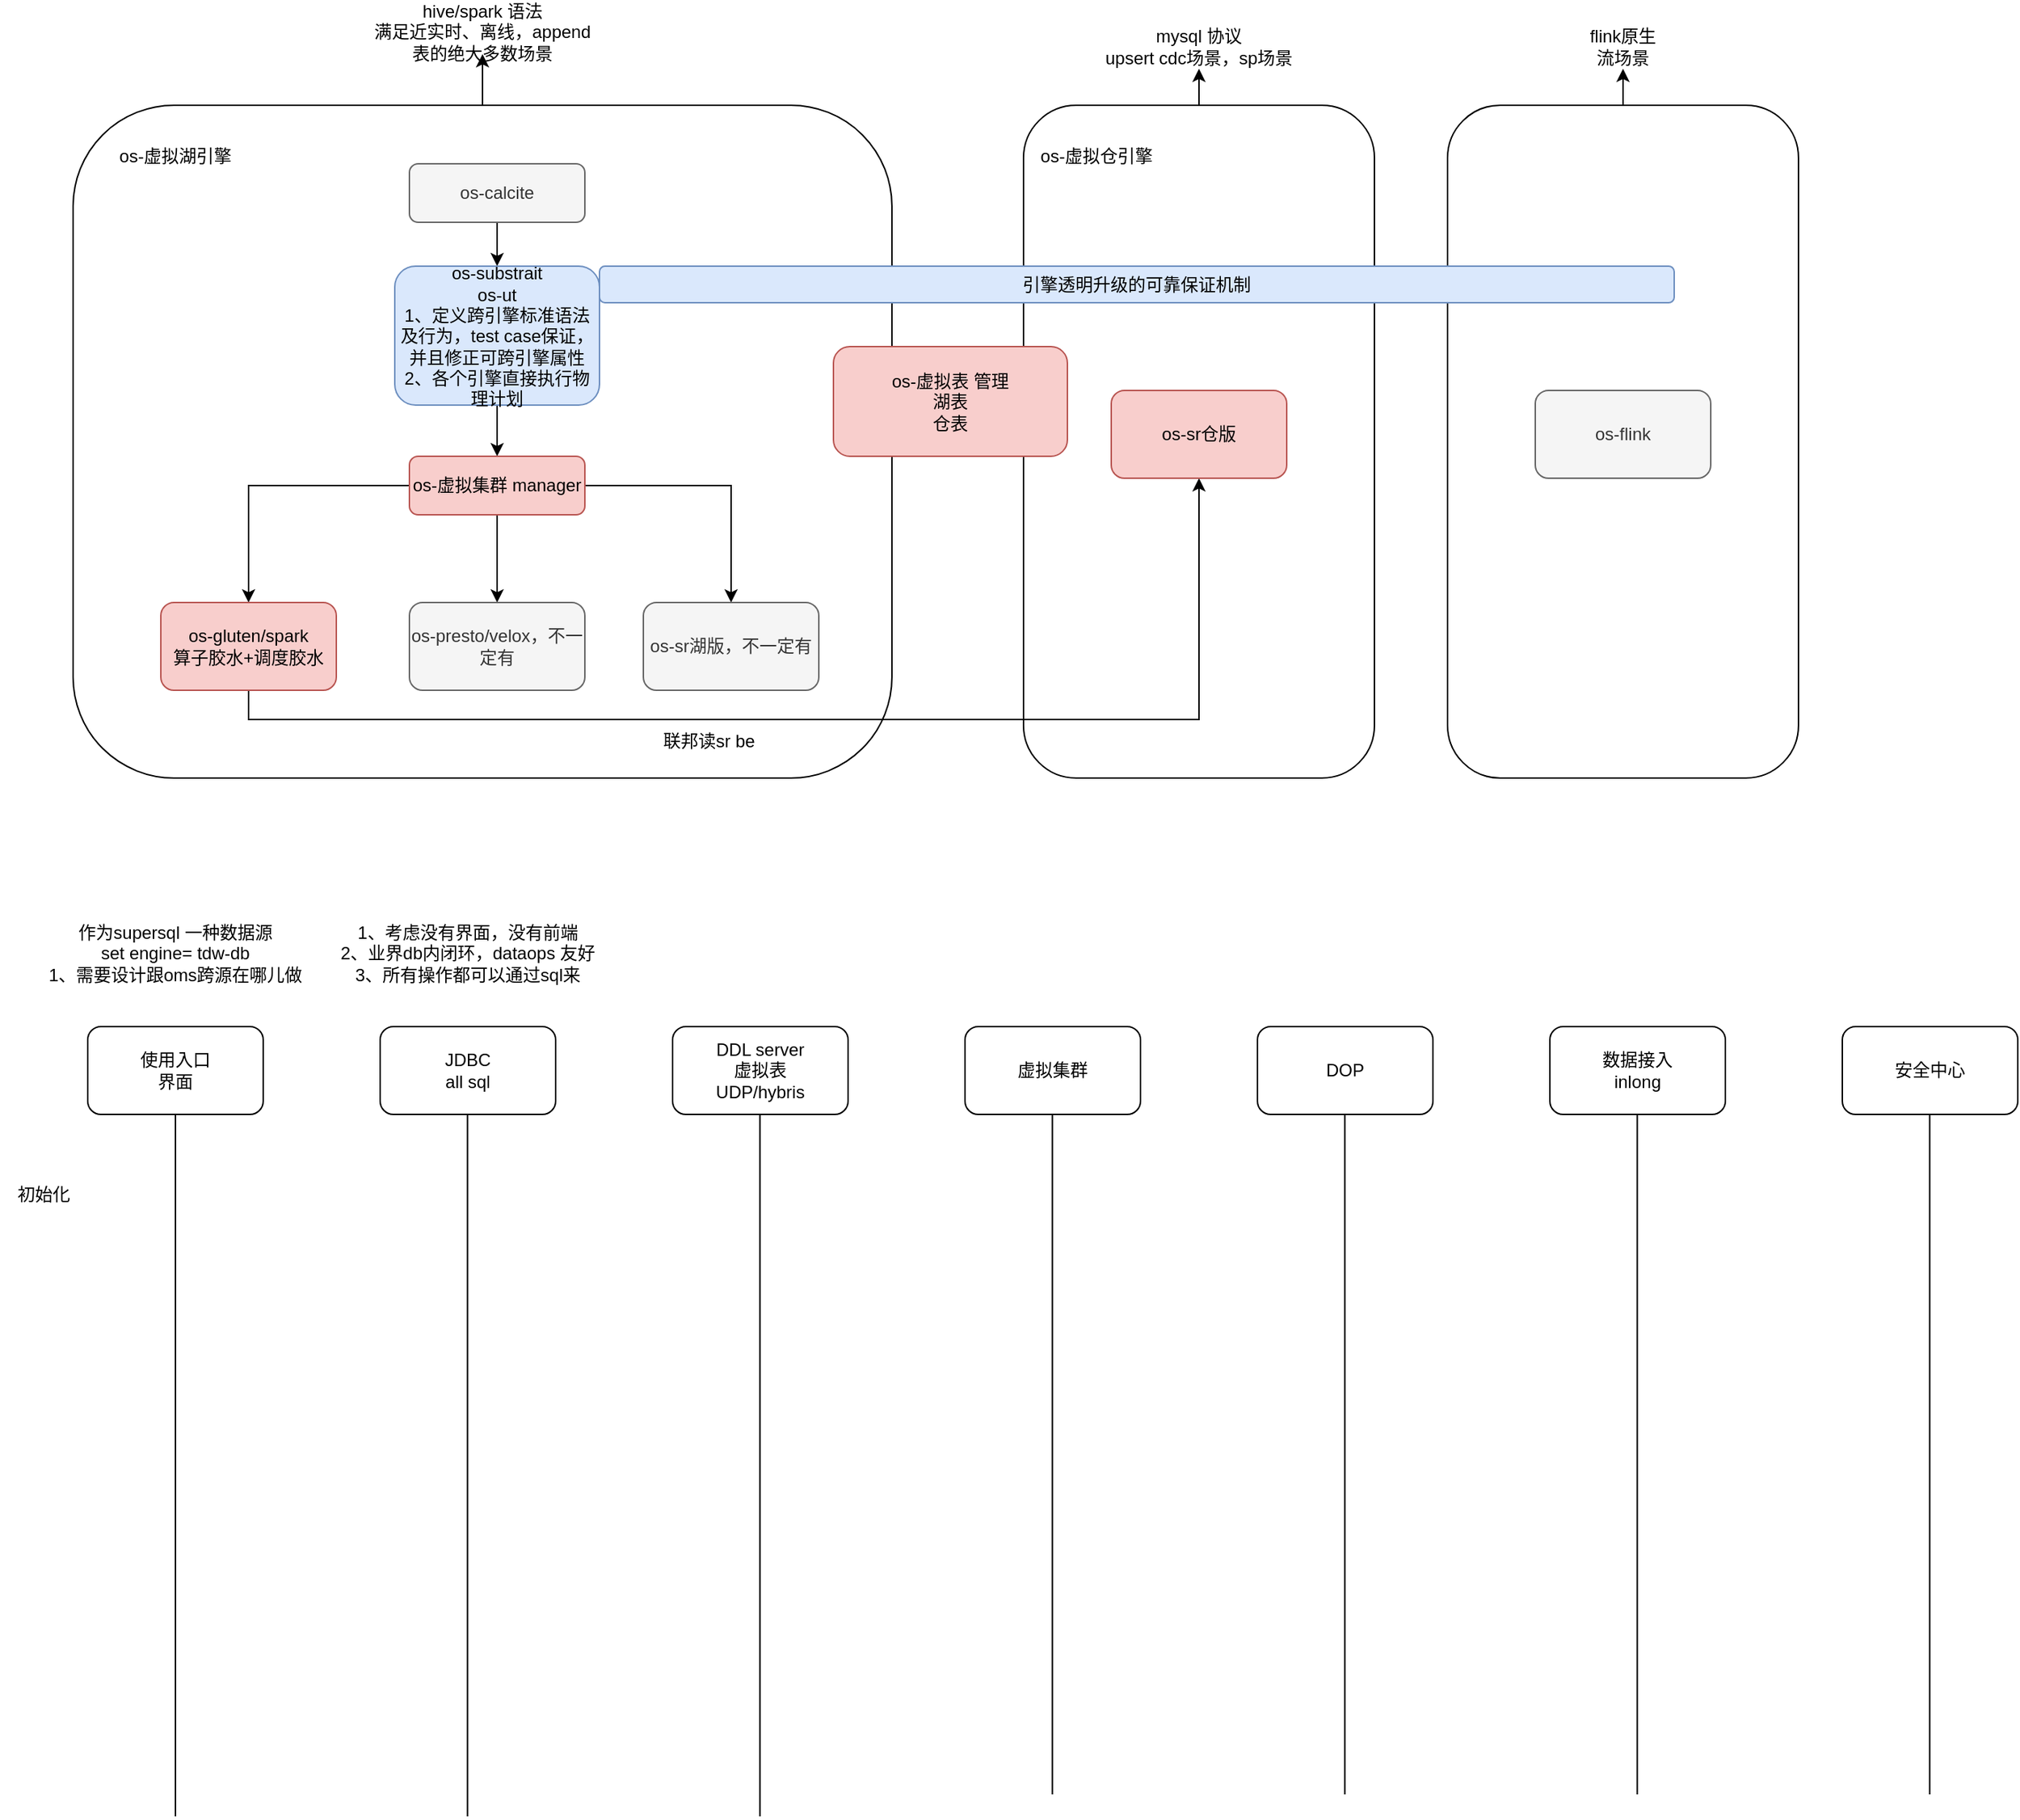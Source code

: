 <mxfile version="21.3.5" type="github">
  <diagram name="Page-1" id="8lwrr520fnj5I97nS26R">
    <mxGraphModel dx="772" dy="452" grid="1" gridSize="10" guides="1" tooltips="1" connect="1" arrows="1" fold="1" page="1" pageScale="1" pageWidth="827" pageHeight="1169" math="0" shadow="0">
      <root>
        <mxCell id="0" />
        <mxCell id="1" parent="0" />
        <mxCell id="vNtmrMND30P4OsVdQT8x-15" value="" style="rounded=1;whiteSpace=wrap;html=1;" vertex="1" parent="1">
          <mxGeometry x="720" y="390" width="240" height="460" as="geometry" />
        </mxCell>
        <mxCell id="vNtmrMND30P4OsVdQT8x-16" style="edgeStyle=orthogonalEdgeStyle;rounded=0;orthogonalLoop=1;jettySize=auto;html=1;" edge="1" parent="1" source="vNtmrMND30P4OsVdQT8x-10" target="vNtmrMND30P4OsVdQT8x-17">
          <mxGeometry relative="1" as="geometry">
            <mxPoint x="350" y="340" as="targetPoint" />
          </mxGeometry>
        </mxCell>
        <mxCell id="vNtmrMND30P4OsVdQT8x-10" value="" style="rounded=1;whiteSpace=wrap;html=1;" vertex="1" parent="1">
          <mxGeometry x="70" y="390" width="560" height="460" as="geometry" />
        </mxCell>
        <mxCell id="vNtmrMND30P4OsVdQT8x-6" style="edgeStyle=orthogonalEdgeStyle;rounded=0;orthogonalLoop=1;jettySize=auto;html=1;entryX=0.5;entryY=0;entryDx=0;entryDy=0;" edge="1" parent="1" source="vNtmrMND30P4OsVdQT8x-1" target="vNtmrMND30P4OsVdQT8x-2">
          <mxGeometry relative="1" as="geometry" />
        </mxCell>
        <mxCell id="vNtmrMND30P4OsVdQT8x-1" value="os-calcite" style="rounded=1;whiteSpace=wrap;html=1;fillColor=#f5f5f5;fontColor=#333333;strokeColor=#666666;" vertex="1" parent="1">
          <mxGeometry x="300" y="430" width="120" height="40" as="geometry" />
        </mxCell>
        <mxCell id="vNtmrMND30P4OsVdQT8x-7" style="edgeStyle=orthogonalEdgeStyle;rounded=0;orthogonalLoop=1;jettySize=auto;html=1;exitX=0;exitY=0.5;exitDx=0;exitDy=0;" edge="1" parent="1" source="vNtmrMND30P4OsVdQT8x-12" target="vNtmrMND30P4OsVdQT8x-3">
          <mxGeometry relative="1" as="geometry" />
        </mxCell>
        <mxCell id="vNtmrMND30P4OsVdQT8x-8" style="edgeStyle=orthogonalEdgeStyle;rounded=0;orthogonalLoop=1;jettySize=auto;html=1;entryX=0.5;entryY=0;entryDx=0;entryDy=0;exitX=0.5;exitY=1;exitDx=0;exitDy=0;" edge="1" parent="1" source="vNtmrMND30P4OsVdQT8x-12" target="vNtmrMND30P4OsVdQT8x-4">
          <mxGeometry relative="1" as="geometry" />
        </mxCell>
        <mxCell id="vNtmrMND30P4OsVdQT8x-9" style="edgeStyle=orthogonalEdgeStyle;rounded=0;orthogonalLoop=1;jettySize=auto;html=1;exitX=1;exitY=0.5;exitDx=0;exitDy=0;" edge="1" parent="1" source="vNtmrMND30P4OsVdQT8x-12" target="vNtmrMND30P4OsVdQT8x-5">
          <mxGeometry relative="1" as="geometry" />
        </mxCell>
        <mxCell id="vNtmrMND30P4OsVdQT8x-13" style="edgeStyle=orthogonalEdgeStyle;rounded=0;orthogonalLoop=1;jettySize=auto;html=1;entryX=0.5;entryY=0;entryDx=0;entryDy=0;" edge="1" parent="1" source="vNtmrMND30P4OsVdQT8x-2" target="vNtmrMND30P4OsVdQT8x-12">
          <mxGeometry relative="1" as="geometry" />
        </mxCell>
        <mxCell id="vNtmrMND30P4OsVdQT8x-2" value="&lt;font style=&quot;font-size: 12px;&quot;&gt;os-substrait&lt;br&gt;os-ut&lt;br style=&quot;font-size: 10px;&quot;&gt;1、定义跨引擎标准语法及行为，test case保证，并且修正可跨引擎属性&lt;br style=&quot;font-size: 10px;&quot;&gt;2、各个引擎直接执行物理计划&lt;/font&gt;" style="rounded=1;whiteSpace=wrap;html=1;fontSize=10;fillColor=#dae8fc;strokeColor=#6c8ebf;" vertex="1" parent="1">
          <mxGeometry x="290" y="500" width="140" height="95" as="geometry" />
        </mxCell>
        <mxCell id="vNtmrMND30P4OsVdQT8x-23" style="edgeStyle=orthogonalEdgeStyle;rounded=0;orthogonalLoop=1;jettySize=auto;html=1;" edge="1" parent="1" source="vNtmrMND30P4OsVdQT8x-3" target="vNtmrMND30P4OsVdQT8x-22">
          <mxGeometry relative="1" as="geometry">
            <Array as="points">
              <mxPoint x="190" y="810" />
              <mxPoint x="840" y="810" />
            </Array>
          </mxGeometry>
        </mxCell>
        <mxCell id="vNtmrMND30P4OsVdQT8x-3" value="os-gluten/spark&lt;br&gt;算子胶水+调度胶水" style="rounded=1;whiteSpace=wrap;html=1;fillColor=#f8cecc;strokeColor=#b85450;" vertex="1" parent="1">
          <mxGeometry x="130" y="730" width="120" height="60" as="geometry" />
        </mxCell>
        <mxCell id="vNtmrMND30P4OsVdQT8x-4" value="os-presto/velox，不一定有" style="rounded=1;whiteSpace=wrap;html=1;fillColor=#f5f5f5;fontColor=#333333;strokeColor=#666666;" vertex="1" parent="1">
          <mxGeometry x="300" y="730" width="120" height="60" as="geometry" />
        </mxCell>
        <mxCell id="vNtmrMND30P4OsVdQT8x-5" value="os-sr湖版，不一定有" style="rounded=1;whiteSpace=wrap;html=1;fillColor=#f5f5f5;fontColor=#333333;strokeColor=#666666;" vertex="1" parent="1">
          <mxGeometry x="460" y="730" width="120" height="60" as="geometry" />
        </mxCell>
        <mxCell id="vNtmrMND30P4OsVdQT8x-11" value="os-虚拟湖引擎" style="text;html=1;strokeColor=none;fillColor=none;align=center;verticalAlign=middle;whiteSpace=wrap;rounded=0;" vertex="1" parent="1">
          <mxGeometry x="100" y="410" width="80" height="30" as="geometry" />
        </mxCell>
        <mxCell id="vNtmrMND30P4OsVdQT8x-12" value="os-虚拟集群 manager" style="rounded=1;whiteSpace=wrap;html=1;fillColor=#f8cecc;strokeColor=#b85450;" vertex="1" parent="1">
          <mxGeometry x="300" y="630" width="120" height="40" as="geometry" />
        </mxCell>
        <mxCell id="vNtmrMND30P4OsVdQT8x-14" value="os-虚拟表 管理&lt;br&gt;湖表&lt;br&gt;仓表" style="rounded=1;whiteSpace=wrap;html=1;fillColor=#f8cecc;strokeColor=#b85450;" vertex="1" parent="1">
          <mxGeometry x="590" y="555" width="160" height="75" as="geometry" />
        </mxCell>
        <mxCell id="vNtmrMND30P4OsVdQT8x-18" style="edgeStyle=orthogonalEdgeStyle;rounded=0;orthogonalLoop=1;jettySize=auto;html=1;" edge="1" parent="1" source="vNtmrMND30P4OsVdQT8x-15" target="vNtmrMND30P4OsVdQT8x-19">
          <mxGeometry relative="1" as="geometry">
            <mxPoint x="840.0" y="350" as="targetPoint" />
          </mxGeometry>
        </mxCell>
        <mxCell id="vNtmrMND30P4OsVdQT8x-17" value="hive/spark 语法&lt;br&gt;满足近实时、离线，append表的绝大多数场景" style="text;html=1;strokeColor=none;fillColor=none;align=center;verticalAlign=middle;whiteSpace=wrap;rounded=0;" vertex="1" parent="1">
          <mxGeometry x="270" y="325" width="160" height="30" as="geometry" />
        </mxCell>
        <mxCell id="vNtmrMND30P4OsVdQT8x-19" value="mysql 协议&lt;br&gt;upsert cdc场景，sp场景" style="text;html=1;strokeColor=none;fillColor=none;align=center;verticalAlign=middle;whiteSpace=wrap;rounded=0;" vertex="1" parent="1">
          <mxGeometry x="760" y="335" width="160" height="30" as="geometry" />
        </mxCell>
        <mxCell id="vNtmrMND30P4OsVdQT8x-25" style="edgeStyle=orthogonalEdgeStyle;rounded=0;orthogonalLoop=1;jettySize=auto;html=1;" edge="1" parent="1" source="vNtmrMND30P4OsVdQT8x-20" target="vNtmrMND30P4OsVdQT8x-26">
          <mxGeometry relative="1" as="geometry">
            <mxPoint x="1130" y="350" as="targetPoint" />
          </mxGeometry>
        </mxCell>
        <mxCell id="vNtmrMND30P4OsVdQT8x-20" value="" style="rounded=1;whiteSpace=wrap;html=1;" vertex="1" parent="1">
          <mxGeometry x="1010" y="390" width="240" height="460" as="geometry" />
        </mxCell>
        <mxCell id="vNtmrMND30P4OsVdQT8x-21" value="os-虚拟仓引擎" style="text;html=1;strokeColor=none;fillColor=none;align=center;verticalAlign=middle;whiteSpace=wrap;rounded=0;" vertex="1" parent="1">
          <mxGeometry x="730" y="410" width="80" height="30" as="geometry" />
        </mxCell>
        <mxCell id="vNtmrMND30P4OsVdQT8x-22" value="os-sr仓版" style="rounded=1;whiteSpace=wrap;html=1;fillColor=#f8cecc;strokeColor=#b85450;" vertex="1" parent="1">
          <mxGeometry x="780" y="585" width="120" height="60" as="geometry" />
        </mxCell>
        <mxCell id="vNtmrMND30P4OsVdQT8x-24" value="联邦读sr be" style="text;html=1;strokeColor=none;fillColor=none;align=center;verticalAlign=middle;whiteSpace=wrap;rounded=0;" vertex="1" parent="1">
          <mxGeometry x="460" y="810" width="90" height="30" as="geometry" />
        </mxCell>
        <mxCell id="vNtmrMND30P4OsVdQT8x-26" value="flink原生&lt;br&gt;流场景" style="text;html=1;strokeColor=none;fillColor=none;align=center;verticalAlign=middle;whiteSpace=wrap;rounded=0;" vertex="1" parent="1">
          <mxGeometry x="1090" y="335" width="80" height="30" as="geometry" />
        </mxCell>
        <mxCell id="vNtmrMND30P4OsVdQT8x-27" value="os-flink" style="rounded=1;whiteSpace=wrap;html=1;fillColor=#f5f5f5;strokeColor=#666666;fontColor=#333333;" vertex="1" parent="1">
          <mxGeometry x="1070" y="585" width="120" height="60" as="geometry" />
        </mxCell>
        <mxCell id="vNtmrMND30P4OsVdQT8x-28" value="引擎透明升级的可靠保证机制" style="rounded=1;whiteSpace=wrap;html=1;fillColor=#dae8fc;strokeColor=#6c8ebf;" vertex="1" parent="1">
          <mxGeometry x="430" y="500" width="735" height="25" as="geometry" />
        </mxCell>
        <mxCell id="vNtmrMND30P4OsVdQT8x-31" value="使用入口&lt;br&gt;界面" style="rounded=1;whiteSpace=wrap;html=1;" vertex="1" parent="1">
          <mxGeometry x="80" y="1020" width="120" height="60" as="geometry" />
        </mxCell>
        <mxCell id="vNtmrMND30P4OsVdQT8x-32" value="" style="endArrow=none;html=1;rounded=0;" edge="1" parent="1" target="vNtmrMND30P4OsVdQT8x-31">
          <mxGeometry width="50" height="50" relative="1" as="geometry">
            <mxPoint x="140" y="1560" as="sourcePoint" />
            <mxPoint x="165" y="1180" as="targetPoint" />
          </mxGeometry>
        </mxCell>
        <mxCell id="vNtmrMND30P4OsVdQT8x-33" value="JDBC&lt;br&gt;all sql" style="rounded=1;whiteSpace=wrap;html=1;" vertex="1" parent="1">
          <mxGeometry x="280" y="1020" width="120" height="60" as="geometry" />
        </mxCell>
        <mxCell id="vNtmrMND30P4OsVdQT8x-34" value="作为supersql 一种数据源&lt;br&gt;set engine= tdw-db&lt;br&gt;1、需要设计跟oms跨源在哪儿做" style="text;html=1;align=center;verticalAlign=middle;whiteSpace=wrap;rounded=0;" vertex="1" parent="1">
          <mxGeometry x="50" y="940" width="180" height="60" as="geometry" />
        </mxCell>
        <mxCell id="vNtmrMND30P4OsVdQT8x-35" value="" style="endArrow=none;html=1;rounded=0;" edge="1" parent="1">
          <mxGeometry width="50" height="50" relative="1" as="geometry">
            <mxPoint x="339.74" y="1560" as="sourcePoint" />
            <mxPoint x="339.74" y="1080" as="targetPoint" />
          </mxGeometry>
        </mxCell>
        <mxCell id="vNtmrMND30P4OsVdQT8x-36" value="DDL server&lt;br&gt;虚拟表&lt;br&gt;UDP/hybris" style="rounded=1;whiteSpace=wrap;html=1;" vertex="1" parent="1">
          <mxGeometry x="480" y="1020" width="120" height="60" as="geometry" />
        </mxCell>
        <mxCell id="vNtmrMND30P4OsVdQT8x-37" value="" style="endArrow=none;html=1;rounded=0;" edge="1" parent="1">
          <mxGeometry width="50" height="50" relative="1" as="geometry">
            <mxPoint x="539.74" y="1560" as="sourcePoint" />
            <mxPoint x="539.74" y="1080" as="targetPoint" />
          </mxGeometry>
        </mxCell>
        <mxCell id="vNtmrMND30P4OsVdQT8x-38" value="虚拟集群" style="rounded=1;whiteSpace=wrap;html=1;" vertex="1" parent="1">
          <mxGeometry x="680" y="1020" width="120" height="60" as="geometry" />
        </mxCell>
        <mxCell id="vNtmrMND30P4OsVdQT8x-39" value="" style="endArrow=none;html=1;rounded=0;" edge="1" parent="1">
          <mxGeometry width="50" height="50" relative="1" as="geometry">
            <mxPoint x="739.74" y="1545" as="sourcePoint" />
            <mxPoint x="739.74" y="1080" as="targetPoint" />
          </mxGeometry>
        </mxCell>
        <mxCell id="vNtmrMND30P4OsVdQT8x-41" value="1、考虑没有界面，没有前端&lt;br&gt;2、业界db内闭环，dataops 友好&lt;br&gt;3、所有操作都可以通过sql来" style="text;html=1;align=center;verticalAlign=middle;whiteSpace=wrap;rounded=0;" vertex="1" parent="1">
          <mxGeometry x="250" y="940" width="180" height="60" as="geometry" />
        </mxCell>
        <mxCell id="vNtmrMND30P4OsVdQT8x-42" value="初始化" style="text;html=1;strokeColor=none;fillColor=none;align=center;verticalAlign=middle;whiteSpace=wrap;rounded=0;" vertex="1" parent="1">
          <mxGeometry x="20" y="1120" width="60" height="30" as="geometry" />
        </mxCell>
        <mxCell id="vNtmrMND30P4OsVdQT8x-43" value="DOP" style="rounded=1;whiteSpace=wrap;html=1;" vertex="1" parent="1">
          <mxGeometry x="880" y="1020" width="120" height="60" as="geometry" />
        </mxCell>
        <mxCell id="vNtmrMND30P4OsVdQT8x-44" value="" style="endArrow=none;html=1;rounded=0;" edge="1" parent="1">
          <mxGeometry width="50" height="50" relative="1" as="geometry">
            <mxPoint x="939.74" y="1545" as="sourcePoint" />
            <mxPoint x="939.74" y="1080" as="targetPoint" />
          </mxGeometry>
        </mxCell>
        <mxCell id="vNtmrMND30P4OsVdQT8x-45" value="数据接入&lt;br&gt;inlong" style="rounded=1;whiteSpace=wrap;html=1;" vertex="1" parent="1">
          <mxGeometry x="1080" y="1020" width="120" height="60" as="geometry" />
        </mxCell>
        <mxCell id="vNtmrMND30P4OsVdQT8x-46" value="" style="endArrow=none;html=1;rounded=0;" edge="1" parent="1">
          <mxGeometry width="50" height="50" relative="1" as="geometry">
            <mxPoint x="1139.74" y="1545" as="sourcePoint" />
            <mxPoint x="1139.74" y="1080" as="targetPoint" />
          </mxGeometry>
        </mxCell>
        <mxCell id="vNtmrMND30P4OsVdQT8x-47" value="安全中心" style="rounded=1;whiteSpace=wrap;html=1;" vertex="1" parent="1">
          <mxGeometry x="1280" y="1020" width="120" height="60" as="geometry" />
        </mxCell>
        <mxCell id="vNtmrMND30P4OsVdQT8x-48" value="" style="endArrow=none;html=1;rounded=0;" edge="1" parent="1">
          <mxGeometry width="50" height="50" relative="1" as="geometry">
            <mxPoint x="1339.74" y="1545" as="sourcePoint" />
            <mxPoint x="1339.74" y="1080" as="targetPoint" />
          </mxGeometry>
        </mxCell>
      </root>
    </mxGraphModel>
  </diagram>
</mxfile>
